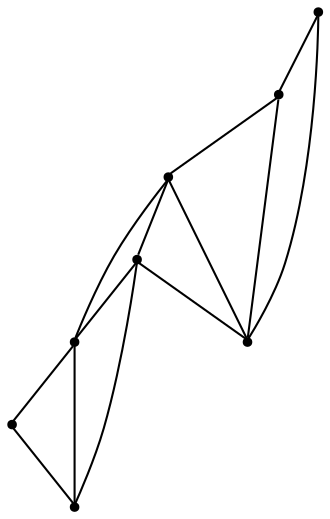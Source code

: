 graph {
  node [shape=point,comment="{\"directed\":false,\"doi\":\"10.1007/978-3-030-92931-2_23\",\"figure\":\"3 (2)\"}"]

  v0 [pos="1575.3093191378703,2167.452311424399"]
  v1 [pos="1558.639996968871,2234.128782926188"]
  v2 [pos="1375.2774531098798,2234.128782926188"]
  v3 [pos="1441.9547417858766,2167.4523114243993"]
  v4 [pos="1208.584231419888,2167.4523114243993"]
  v5 [pos="1141.9069427438912,2234.128782926188"]
  v6 [pos="958.5443829877958,2234.128782926188"]
  v7 [pos="975.213705156795,2167.452311424399"]

  v0 -- v1 [id="-1",pos="1575.3093191378703,2167.452311424399 1558.639996968871,2234.128782926188 1558.639996968871,2234.128782926188 1558.639996968871,2234.128782926188"]
  v1 -- v2 [id="-2",pos="1558.639996968871,2234.128782926188 1375.2774531098798,2234.128782926188 1375.2774531098798,2234.128782926188 1375.2774531098798,2234.128782926188"]
  v3 -- v1 [id="-3",pos="1441.9547417858766,2167.4523114243993 1558.639996968871,2234.128782926188 1558.639996968871,2234.128782926188 1558.639996968871,2234.128782926188"]
  v3 -- v2 [id="-4",pos="1441.9547417858766,2167.4523114243993 1375.2774531098798,2234.128782926188 1375.2774531098798,2234.128782926188 1375.2774531098798,2234.128782926188"]
  v3 -- v0 [id="-5",pos="1441.9547417858766,2167.4523114243993 1575.3093191378703,2167.452311424399 1575.3093191378703,2167.452311424399 1575.3093191378703,2167.452311424399"]
  v2 -- v4 [id="-6",pos="1375.2774531098798,2234.128782926188 1208.584231419888,2167.4523114243993 1208.584231419888,2167.4523114243993 1208.584231419888,2167.4523114243993"]
  v4 -- v5 [id="-7",pos="1208.584231419888,2167.4523114243993 1141.9069427438912,2234.128782926188 1141.9069427438912,2234.128782926188 1141.9069427438912,2234.128782926188"]
  v6 -- v7 [id="-8",pos="958.5443829877958,2234.128782926188 975.213705156795,2167.452311424399 975.213705156795,2167.452311424399 975.213705156795,2167.452311424399"]
  v4 -- v3 [id="-9",pos="1208.584231419888,2167.4523114243993 1441.9547417858766,2167.4523114243993 1441.9547417858766,2167.4523114243993 1441.9547417858766,2167.4523114243993"]
  v5 -- v2 [id="-10",pos="1141.9069427438912,2234.128782926188 1375.2774531098798,2234.128782926188 1375.2774531098798,2234.128782926188 1375.2774531098798,2234.128782926188"]
  v5 -- v6 [id="-11",pos="1141.9069427438912,2234.128782926188 958.5443829877958,2234.128782926188 958.5443829877958,2234.128782926188 958.5443829877958,2234.128782926188"]
  v7 -- v4 [id="-12",pos="975.213705156795,2167.452311424399 1208.584231419888,2167.4523114243993 1208.584231419888,2167.4523114243993 1208.584231419888,2167.4523114243993"]
  v7 -- v5 [id="-13",pos="975.213705156795,2167.452311424399 1141.9069427438912,2234.128782926188 1141.9069427438912,2234.128782926188 1141.9069427438912,2234.128782926188"]
}